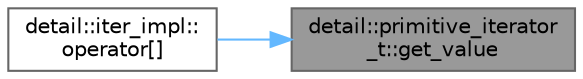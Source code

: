 digraph "detail::primitive_iterator_t::get_value"
{
 // LATEX_PDF_SIZE
  bgcolor="transparent";
  edge [fontname=Helvetica,fontsize=10,labelfontname=Helvetica,labelfontsize=10];
  node [fontname=Helvetica,fontsize=10,shape=box,height=0.2,width=0.4];
  rankdir="RL";
  Node1 [id="Node000001",label="detail::primitive_iterator\l_t::get_value",height=0.2,width=0.4,color="gray40", fillcolor="grey60", style="filled", fontcolor="black",tooltip=" "];
  Node1 -> Node2 [id="edge2_Node000001_Node000002",dir="back",color="steelblue1",style="solid",tooltip=" "];
  Node2 [id="Node000002",label="detail::iter_impl::\loperator[]",height=0.2,width=0.4,color="grey40", fillcolor="white", style="filled",URL="$classdetail_1_1iter__impl.html#a5e557e30103e2af36cd8173c88eb586c",tooltip="access to successor"];
}
